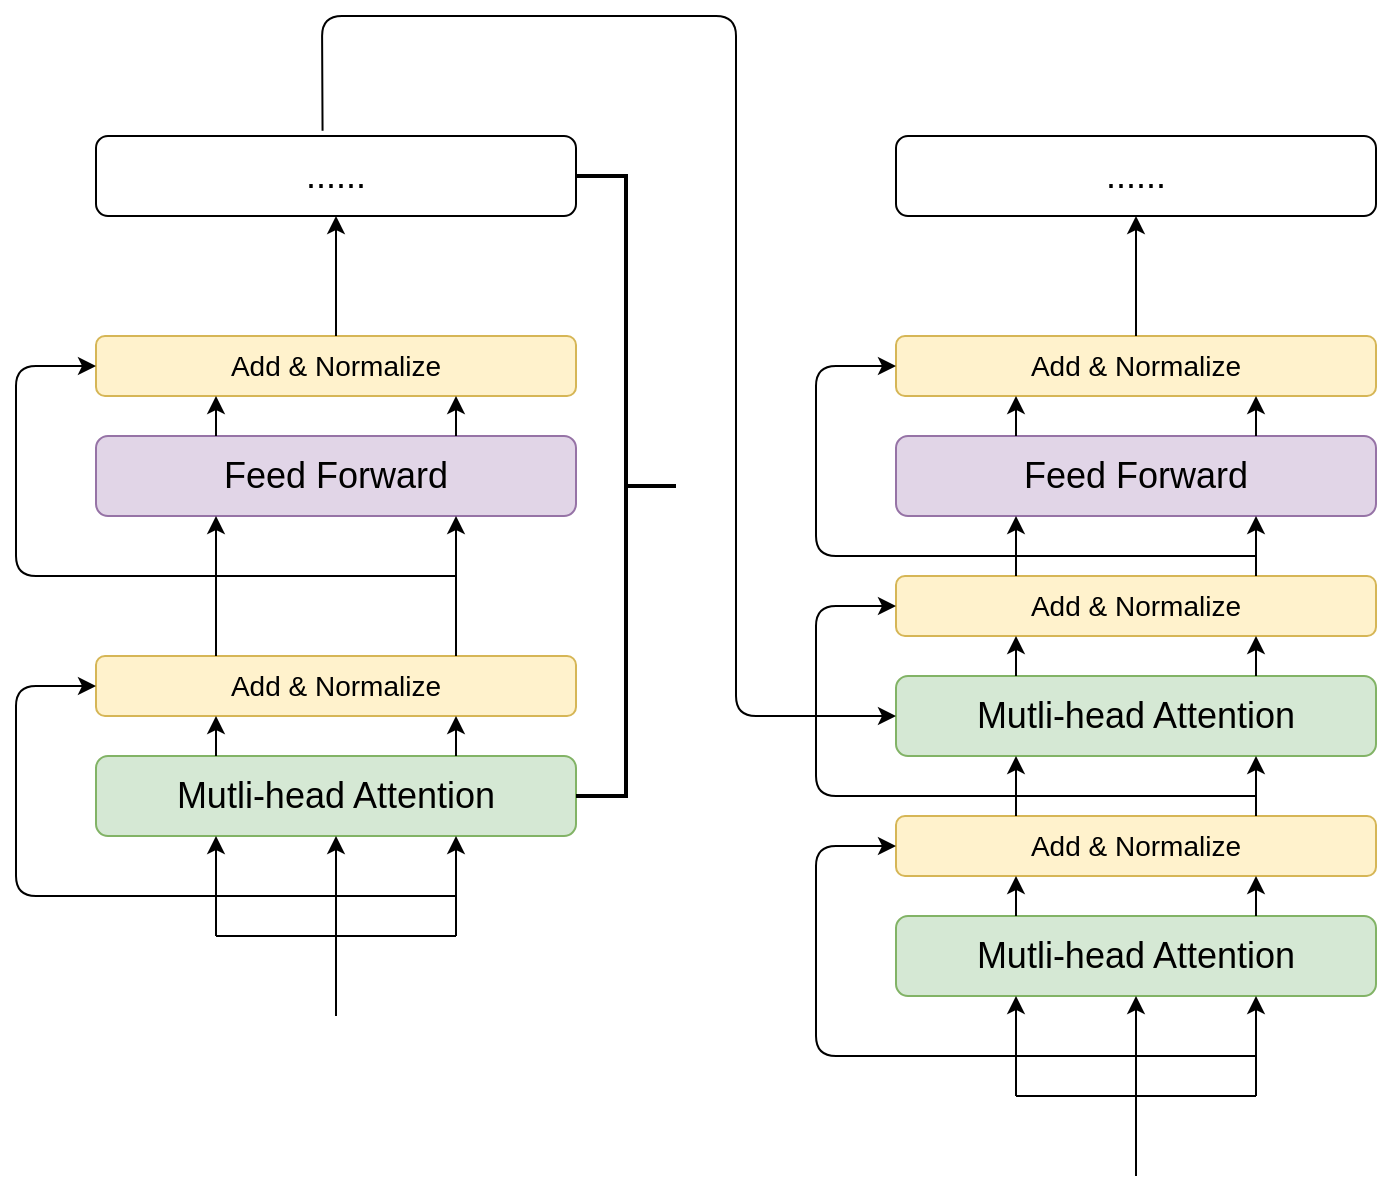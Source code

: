 <mxfile version="14.2.7" type="github">
  <diagram id="uqXQGn0c8_B2Hg9Xkndz" name="Page-1">
    <mxGraphModel dx="1038" dy="548" grid="1" gridSize="10" guides="1" tooltips="1" connect="1" arrows="1" fold="1" page="1" pageScale="1" pageWidth="827" pageHeight="1169" math="0" shadow="0">
      <root>
        <mxCell id="0" />
        <mxCell id="1" parent="0" />
        <mxCell id="0nBrglPBlWi57Pm5X8KZ-2" value="&lt;font style=&quot;font-size: 18px&quot;&gt;Mutli-head Attention&lt;/font&gt;" style="rounded=1;whiteSpace=wrap;html=1;fillColor=#d5e8d4;strokeColor=#82b366;" vertex="1" parent="1">
          <mxGeometry x="80" y="450" width="240" height="40" as="geometry" />
        </mxCell>
        <mxCell id="0nBrglPBlWi57Pm5X8KZ-3" value="&lt;font style=&quot;font-size: 14px&quot;&gt;Add &amp;amp; Normalize&lt;/font&gt;" style="rounded=1;whiteSpace=wrap;html=1;fillColor=#fff2cc;strokeColor=#d6b656;" vertex="1" parent="1">
          <mxGeometry x="80" y="400" width="240" height="30" as="geometry" />
        </mxCell>
        <mxCell id="0nBrglPBlWi57Pm5X8KZ-4" value="&lt;font style=&quot;font-size: 18px&quot;&gt;Feed Forward&lt;/font&gt;" style="rounded=1;whiteSpace=wrap;html=1;fillColor=#e1d5e7;strokeColor=#9673a6;" vertex="1" parent="1">
          <mxGeometry x="80" y="290" width="240" height="40" as="geometry" />
        </mxCell>
        <mxCell id="0nBrglPBlWi57Pm5X8KZ-5" value="&lt;font style=&quot;font-size: 14px&quot;&gt;Add &amp;amp; Normalize&lt;/font&gt;" style="rounded=1;whiteSpace=wrap;html=1;fillColor=#fff2cc;strokeColor=#d6b656;" vertex="1" parent="1">
          <mxGeometry x="80" y="240" width="240" height="30" as="geometry" />
        </mxCell>
        <mxCell id="0nBrglPBlWi57Pm5X8KZ-8" value="" style="endArrow=classic;html=1;entryX=0.25;entryY=1;entryDx=0;entryDy=0;exitX=0.25;exitY=0;exitDx=0;exitDy=0;" edge="1" parent="1" source="0nBrglPBlWi57Pm5X8KZ-2" target="0nBrglPBlWi57Pm5X8KZ-3">
          <mxGeometry width="50" height="50" relative="1" as="geometry">
            <mxPoint x="120" y="480" as="sourcePoint" />
            <mxPoint x="170" y="430" as="targetPoint" />
          </mxGeometry>
        </mxCell>
        <mxCell id="0nBrglPBlWi57Pm5X8KZ-9" value="" style="endArrow=classic;html=1;entryX=0.75;entryY=1;entryDx=0;entryDy=0;exitX=0.75;exitY=0;exitDx=0;exitDy=0;" edge="1" parent="1" source="0nBrglPBlWi57Pm5X8KZ-2" target="0nBrglPBlWi57Pm5X8KZ-3">
          <mxGeometry width="50" height="50" relative="1" as="geometry">
            <mxPoint x="150" y="460" as="sourcePoint" />
            <mxPoint x="150" y="440" as="targetPoint" />
          </mxGeometry>
        </mxCell>
        <mxCell id="0nBrglPBlWi57Pm5X8KZ-10" value="" style="endArrow=classic;html=1;entryX=0.25;entryY=1;entryDx=0;entryDy=0;exitX=0.25;exitY=0;exitDx=0;exitDy=0;" edge="1" parent="1" source="0nBrglPBlWi57Pm5X8KZ-3" target="0nBrglPBlWi57Pm5X8KZ-4">
          <mxGeometry width="50" height="50" relative="1" as="geometry">
            <mxPoint x="390" y="430" as="sourcePoint" />
            <mxPoint x="440" y="380" as="targetPoint" />
          </mxGeometry>
        </mxCell>
        <mxCell id="0nBrglPBlWi57Pm5X8KZ-11" value="" style="endArrow=classic;html=1;entryX=0.75;entryY=1;entryDx=0;entryDy=0;exitX=0.75;exitY=0;exitDx=0;exitDy=0;" edge="1" parent="1" source="0nBrglPBlWi57Pm5X8KZ-3" target="0nBrglPBlWi57Pm5X8KZ-4">
          <mxGeometry width="50" height="50" relative="1" as="geometry">
            <mxPoint x="430" y="400" as="sourcePoint" />
            <mxPoint x="480" y="350" as="targetPoint" />
          </mxGeometry>
        </mxCell>
        <mxCell id="0nBrglPBlWi57Pm5X8KZ-12" value="" style="endArrow=classic;html=1;entryX=0.25;entryY=1;entryDx=0;entryDy=0;exitX=0.25;exitY=0;exitDx=0;exitDy=0;" edge="1" parent="1" source="0nBrglPBlWi57Pm5X8KZ-4" target="0nBrglPBlWi57Pm5X8KZ-5">
          <mxGeometry width="50" height="50" relative="1" as="geometry">
            <mxPoint x="390" y="390" as="sourcePoint" />
            <mxPoint x="440" y="340" as="targetPoint" />
          </mxGeometry>
        </mxCell>
        <mxCell id="0nBrglPBlWi57Pm5X8KZ-13" value="" style="endArrow=classic;html=1;entryX=0.75;entryY=1;entryDx=0;entryDy=0;exitX=0.75;exitY=0;exitDx=0;exitDy=0;" edge="1" parent="1" source="0nBrglPBlWi57Pm5X8KZ-4" target="0nBrglPBlWi57Pm5X8KZ-5">
          <mxGeometry width="50" height="50" relative="1" as="geometry">
            <mxPoint x="390" y="390" as="sourcePoint" />
            <mxPoint x="440" y="340" as="targetPoint" />
          </mxGeometry>
        </mxCell>
        <mxCell id="0nBrglPBlWi57Pm5X8KZ-14" value="&lt;font style=&quot;font-size: 18px&quot;&gt;Mutli-head Attention&lt;/font&gt;" style="rounded=1;whiteSpace=wrap;html=1;fillColor=#d5e8d4;strokeColor=#82b366;" vertex="1" parent="1">
          <mxGeometry x="480" y="530" width="240" height="40" as="geometry" />
        </mxCell>
        <mxCell id="0nBrglPBlWi57Pm5X8KZ-15" value="&lt;font style=&quot;font-size: 14px&quot;&gt;Add &amp;amp; Normalize&lt;/font&gt;" style="rounded=1;whiteSpace=wrap;html=1;fillColor=#fff2cc;strokeColor=#d6b656;" vertex="1" parent="1">
          <mxGeometry x="480" y="480" width="240" height="30" as="geometry" />
        </mxCell>
        <mxCell id="0nBrglPBlWi57Pm5X8KZ-16" value="&lt;font style=&quot;font-size: 18px&quot;&gt;Mutli-head Attention&lt;/font&gt;" style="rounded=1;whiteSpace=wrap;html=1;fillColor=#d5e8d4;strokeColor=#82b366;" vertex="1" parent="1">
          <mxGeometry x="480" y="410" width="240" height="40" as="geometry" />
        </mxCell>
        <mxCell id="0nBrglPBlWi57Pm5X8KZ-17" value="&lt;font style=&quot;font-size: 14px&quot;&gt;Add &amp;amp; Normalize&lt;/font&gt;" style="rounded=1;whiteSpace=wrap;html=1;fillColor=#fff2cc;strokeColor=#d6b656;" vertex="1" parent="1">
          <mxGeometry x="480" y="360" width="240" height="30" as="geometry" />
        </mxCell>
        <mxCell id="0nBrglPBlWi57Pm5X8KZ-18" value="&lt;font style=&quot;font-size: 18px&quot;&gt;Feed Forward&lt;/font&gt;" style="rounded=1;whiteSpace=wrap;html=1;fillColor=#e1d5e7;strokeColor=#9673a6;" vertex="1" parent="1">
          <mxGeometry x="480" y="290" width="240" height="40" as="geometry" />
        </mxCell>
        <mxCell id="0nBrglPBlWi57Pm5X8KZ-19" value="&lt;font style=&quot;font-size: 14px&quot;&gt;Add &amp;amp; Normalize&lt;/font&gt;" style="rounded=1;whiteSpace=wrap;html=1;fillColor=#fff2cc;strokeColor=#d6b656;" vertex="1" parent="1">
          <mxGeometry x="480" y="240" width="240" height="30" as="geometry" />
        </mxCell>
        <mxCell id="0nBrglPBlWi57Pm5X8KZ-20" value="" style="endArrow=classic;html=1;entryX=0.25;entryY=1;entryDx=0;entryDy=0;exitX=0.25;exitY=0;exitDx=0;exitDy=0;" edge="1" parent="1" source="0nBrglPBlWi57Pm5X8KZ-14" target="0nBrglPBlWi57Pm5X8KZ-15">
          <mxGeometry width="50" height="50" relative="1" as="geometry">
            <mxPoint x="390" y="400" as="sourcePoint" />
            <mxPoint x="440" y="350" as="targetPoint" />
          </mxGeometry>
        </mxCell>
        <mxCell id="0nBrglPBlWi57Pm5X8KZ-21" value="" style="endArrow=classic;html=1;entryX=0.75;entryY=1;entryDx=0;entryDy=0;exitX=0.75;exitY=0;exitDx=0;exitDy=0;" edge="1" parent="1" source="0nBrglPBlWi57Pm5X8KZ-14" target="0nBrglPBlWi57Pm5X8KZ-15">
          <mxGeometry width="50" height="50" relative="1" as="geometry">
            <mxPoint x="390" y="400" as="sourcePoint" />
            <mxPoint x="440" y="350" as="targetPoint" />
          </mxGeometry>
        </mxCell>
        <mxCell id="0nBrglPBlWi57Pm5X8KZ-22" value="" style="endArrow=classic;html=1;entryX=0.25;entryY=1;entryDx=0;entryDy=0;exitX=0.25;exitY=0;exitDx=0;exitDy=0;" edge="1" parent="1" source="0nBrglPBlWi57Pm5X8KZ-15" target="0nBrglPBlWi57Pm5X8KZ-16">
          <mxGeometry width="50" height="50" relative="1" as="geometry">
            <mxPoint x="390" y="400" as="sourcePoint" />
            <mxPoint x="440" y="350" as="targetPoint" />
          </mxGeometry>
        </mxCell>
        <mxCell id="0nBrglPBlWi57Pm5X8KZ-23" value="" style="endArrow=classic;html=1;entryX=0.75;entryY=1;entryDx=0;entryDy=0;exitX=0.75;exitY=0;exitDx=0;exitDy=0;" edge="1" parent="1" source="0nBrglPBlWi57Pm5X8KZ-15" target="0nBrglPBlWi57Pm5X8KZ-16">
          <mxGeometry width="50" height="50" relative="1" as="geometry">
            <mxPoint x="390" y="400" as="sourcePoint" />
            <mxPoint x="440" y="350" as="targetPoint" />
          </mxGeometry>
        </mxCell>
        <mxCell id="0nBrglPBlWi57Pm5X8KZ-24" value="" style="endArrow=classic;html=1;entryX=0.25;entryY=1;entryDx=0;entryDy=0;exitX=0.25;exitY=0;exitDx=0;exitDy=0;" edge="1" parent="1" source="0nBrglPBlWi57Pm5X8KZ-16" target="0nBrglPBlWi57Pm5X8KZ-17">
          <mxGeometry width="50" height="50" relative="1" as="geometry">
            <mxPoint x="390" y="400" as="sourcePoint" />
            <mxPoint x="440" y="350" as="targetPoint" />
          </mxGeometry>
        </mxCell>
        <mxCell id="0nBrglPBlWi57Pm5X8KZ-25" value="" style="endArrow=classic;html=1;entryX=0.75;entryY=1;entryDx=0;entryDy=0;exitX=0.75;exitY=0;exitDx=0;exitDy=0;" edge="1" parent="1" source="0nBrglPBlWi57Pm5X8KZ-16" target="0nBrglPBlWi57Pm5X8KZ-17">
          <mxGeometry width="50" height="50" relative="1" as="geometry">
            <mxPoint x="390" y="400" as="sourcePoint" />
            <mxPoint x="440" y="350" as="targetPoint" />
          </mxGeometry>
        </mxCell>
        <mxCell id="0nBrglPBlWi57Pm5X8KZ-26" value="" style="endArrow=classic;html=1;entryX=0.25;entryY=1;entryDx=0;entryDy=0;exitX=0.25;exitY=0;exitDx=0;exitDy=0;" edge="1" parent="1" source="0nBrglPBlWi57Pm5X8KZ-17" target="0nBrglPBlWi57Pm5X8KZ-18">
          <mxGeometry width="50" height="50" relative="1" as="geometry">
            <mxPoint x="390" y="400" as="sourcePoint" />
            <mxPoint x="440" y="350" as="targetPoint" />
          </mxGeometry>
        </mxCell>
        <mxCell id="0nBrglPBlWi57Pm5X8KZ-27" value="" style="endArrow=classic;html=1;entryX=0.75;entryY=1;entryDx=0;entryDy=0;exitX=0.75;exitY=0;exitDx=0;exitDy=0;" edge="1" parent="1" source="0nBrglPBlWi57Pm5X8KZ-17" target="0nBrglPBlWi57Pm5X8KZ-18">
          <mxGeometry width="50" height="50" relative="1" as="geometry">
            <mxPoint x="390" y="400" as="sourcePoint" />
            <mxPoint x="440" y="350" as="targetPoint" />
          </mxGeometry>
        </mxCell>
        <mxCell id="0nBrglPBlWi57Pm5X8KZ-28" value="" style="endArrow=classic;html=1;entryX=0.25;entryY=1;entryDx=0;entryDy=0;exitX=0.25;exitY=0;exitDx=0;exitDy=0;" edge="1" parent="1" source="0nBrglPBlWi57Pm5X8KZ-18" target="0nBrglPBlWi57Pm5X8KZ-19">
          <mxGeometry width="50" height="50" relative="1" as="geometry">
            <mxPoint x="390" y="400" as="sourcePoint" />
            <mxPoint x="440" y="350" as="targetPoint" />
          </mxGeometry>
        </mxCell>
        <mxCell id="0nBrglPBlWi57Pm5X8KZ-29" value="" style="endArrow=classic;html=1;entryX=0.75;entryY=1;entryDx=0;entryDy=0;exitX=0.75;exitY=0;exitDx=0;exitDy=0;" edge="1" parent="1" source="0nBrglPBlWi57Pm5X8KZ-18" target="0nBrglPBlWi57Pm5X8KZ-19">
          <mxGeometry width="50" height="50" relative="1" as="geometry">
            <mxPoint x="390" y="400" as="sourcePoint" />
            <mxPoint x="440" y="350" as="targetPoint" />
          </mxGeometry>
        </mxCell>
        <mxCell id="0nBrglPBlWi57Pm5X8KZ-32" value="" style="endArrow=classic;html=1;fillColor=#000000;entryX=0.25;entryY=1;entryDx=0;entryDy=0;" edge="1" parent="1" target="0nBrglPBlWi57Pm5X8KZ-2">
          <mxGeometry width="50" height="50" relative="1" as="geometry">
            <mxPoint x="140" y="540" as="sourcePoint" />
            <mxPoint x="440" y="450" as="targetPoint" />
          </mxGeometry>
        </mxCell>
        <mxCell id="0nBrglPBlWi57Pm5X8KZ-33" value="" style="endArrow=classic;html=1;fillColor=#000000;entryX=0.5;entryY=1;entryDx=0;entryDy=0;" edge="1" parent="1" target="0nBrglPBlWi57Pm5X8KZ-2">
          <mxGeometry width="50" height="50" relative="1" as="geometry">
            <mxPoint x="200" y="540" as="sourcePoint" />
            <mxPoint x="440" y="450" as="targetPoint" />
          </mxGeometry>
        </mxCell>
        <mxCell id="0nBrglPBlWi57Pm5X8KZ-34" value="" style="endArrow=classic;html=1;fillColor=#000000;entryX=0.75;entryY=1;entryDx=0;entryDy=0;" edge="1" parent="1" target="0nBrglPBlWi57Pm5X8KZ-2">
          <mxGeometry width="50" height="50" relative="1" as="geometry">
            <mxPoint x="260" y="540" as="sourcePoint" />
            <mxPoint x="440" y="450" as="targetPoint" />
          </mxGeometry>
        </mxCell>
        <mxCell id="0nBrglPBlWi57Pm5X8KZ-36" value="" style="endArrow=classic;html=1;fillColor=#000000;entryX=0;entryY=0.5;entryDx=0;entryDy=0;" edge="1" parent="1" target="0nBrglPBlWi57Pm5X8KZ-3">
          <mxGeometry width="50" height="50" relative="1" as="geometry">
            <mxPoint x="260" y="520" as="sourcePoint" />
            <mxPoint x="440" y="450" as="targetPoint" />
            <Array as="points">
              <mxPoint x="40" y="520" />
              <mxPoint x="40" y="415" />
            </Array>
          </mxGeometry>
        </mxCell>
        <mxCell id="0nBrglPBlWi57Pm5X8KZ-37" value="" style="endArrow=classic;html=1;fillColor=#000000;entryX=0;entryY=0.5;entryDx=0;entryDy=0;" edge="1" parent="1" target="0nBrglPBlWi57Pm5X8KZ-5">
          <mxGeometry width="50" height="50" relative="1" as="geometry">
            <mxPoint x="260" y="360" as="sourcePoint" />
            <mxPoint x="440" y="450" as="targetPoint" />
            <Array as="points">
              <mxPoint x="40" y="360" />
              <mxPoint x="40" y="255" />
            </Array>
          </mxGeometry>
        </mxCell>
        <mxCell id="0nBrglPBlWi57Pm5X8KZ-38" value="" style="endArrow=classic;html=1;fillColor=#000000;entryX=0.5;entryY=1;entryDx=0;entryDy=0;" edge="1" parent="1" target="0nBrglPBlWi57Pm5X8KZ-14">
          <mxGeometry width="50" height="50" relative="1" as="geometry">
            <mxPoint x="600" y="620" as="sourcePoint" />
            <mxPoint x="440" y="450" as="targetPoint" />
          </mxGeometry>
        </mxCell>
        <mxCell id="0nBrglPBlWi57Pm5X8KZ-39" value="" style="endArrow=classic;html=1;fillColor=#000000;entryX=0.25;entryY=1;entryDx=0;entryDy=0;" edge="1" parent="1" target="0nBrglPBlWi57Pm5X8KZ-14">
          <mxGeometry width="50" height="50" relative="1" as="geometry">
            <mxPoint x="540" y="620" as="sourcePoint" />
            <mxPoint x="440" y="450" as="targetPoint" />
          </mxGeometry>
        </mxCell>
        <mxCell id="0nBrglPBlWi57Pm5X8KZ-40" value="" style="endArrow=classic;html=1;fillColor=#000000;entryX=0.75;entryY=1;entryDx=0;entryDy=0;" edge="1" parent="1" target="0nBrglPBlWi57Pm5X8KZ-14">
          <mxGeometry width="50" height="50" relative="1" as="geometry">
            <mxPoint x="660" y="620" as="sourcePoint" />
            <mxPoint x="440" y="450" as="targetPoint" />
          </mxGeometry>
        </mxCell>
        <mxCell id="0nBrglPBlWi57Pm5X8KZ-41" value="" style="endArrow=classic;html=1;fillColor=#000000;entryX=0;entryY=0.5;entryDx=0;entryDy=0;" edge="1" parent="1" target="0nBrglPBlWi57Pm5X8KZ-15">
          <mxGeometry width="50" height="50" relative="1" as="geometry">
            <mxPoint x="660" y="600" as="sourcePoint" />
            <mxPoint x="440" y="450" as="targetPoint" />
            <Array as="points">
              <mxPoint x="440" y="600" />
              <mxPoint x="440" y="495" />
            </Array>
          </mxGeometry>
        </mxCell>
        <mxCell id="0nBrglPBlWi57Pm5X8KZ-42" value="" style="endArrow=classic;html=1;fillColor=#000000;entryX=0;entryY=0.5;entryDx=0;entryDy=0;" edge="1" parent="1" target="0nBrglPBlWi57Pm5X8KZ-17">
          <mxGeometry width="50" height="50" relative="1" as="geometry">
            <mxPoint x="660" y="470" as="sourcePoint" />
            <mxPoint x="440" y="450" as="targetPoint" />
            <Array as="points">
              <mxPoint x="440" y="470" />
              <mxPoint x="440" y="375" />
            </Array>
          </mxGeometry>
        </mxCell>
        <mxCell id="0nBrglPBlWi57Pm5X8KZ-43" value="" style="endArrow=classic;html=1;fillColor=#000000;entryX=0;entryY=0.5;entryDx=0;entryDy=0;" edge="1" parent="1" target="0nBrglPBlWi57Pm5X8KZ-19">
          <mxGeometry width="50" height="50" relative="1" as="geometry">
            <mxPoint x="660" y="350" as="sourcePoint" />
            <mxPoint x="440" y="450" as="targetPoint" />
            <Array as="points">
              <mxPoint x="440" y="350" />
              <mxPoint x="440" y="255" />
            </Array>
          </mxGeometry>
        </mxCell>
        <mxCell id="0nBrglPBlWi57Pm5X8KZ-44" value="&lt;font style=&quot;font-size: 18px&quot;&gt;......&lt;/font&gt;" style="rounded=1;whiteSpace=wrap;html=1;" vertex="1" parent="1">
          <mxGeometry x="80" y="140" width="240" height="40" as="geometry" />
        </mxCell>
        <mxCell id="0nBrglPBlWi57Pm5X8KZ-47" value="&lt;font style=&quot;font-size: 18px&quot;&gt;......&lt;/font&gt;" style="rounded=1;whiteSpace=wrap;html=1;" vertex="1" parent="1">
          <mxGeometry x="480" y="140" width="240" height="40" as="geometry" />
        </mxCell>
        <mxCell id="0nBrglPBlWi57Pm5X8KZ-50" value="" style="endArrow=none;html=1;fillColor=#000000;" edge="1" parent="1">
          <mxGeometry width="50" height="50" relative="1" as="geometry">
            <mxPoint x="140" y="540" as="sourcePoint" />
            <mxPoint x="260" y="540" as="targetPoint" />
          </mxGeometry>
        </mxCell>
        <mxCell id="0nBrglPBlWi57Pm5X8KZ-51" value="" style="endArrow=none;html=1;fillColor=#000000;" edge="1" parent="1">
          <mxGeometry width="50" height="50" relative="1" as="geometry">
            <mxPoint x="200" y="580" as="sourcePoint" />
            <mxPoint x="200" y="540" as="targetPoint" />
          </mxGeometry>
        </mxCell>
        <mxCell id="0nBrglPBlWi57Pm5X8KZ-52" value="" style="endArrow=none;html=1;fillColor=#000000;" edge="1" parent="1">
          <mxGeometry width="50" height="50" relative="1" as="geometry">
            <mxPoint x="540" y="620" as="sourcePoint" />
            <mxPoint x="660" y="620" as="targetPoint" />
          </mxGeometry>
        </mxCell>
        <mxCell id="0nBrglPBlWi57Pm5X8KZ-53" value="" style="endArrow=none;html=1;fillColor=#000000;" edge="1" parent="1">
          <mxGeometry width="50" height="50" relative="1" as="geometry">
            <mxPoint x="600" y="660" as="sourcePoint" />
            <mxPoint x="600" y="620" as="targetPoint" />
          </mxGeometry>
        </mxCell>
        <mxCell id="0nBrglPBlWi57Pm5X8KZ-54" value="" style="endArrow=classic;html=1;fillColor=#000000;entryX=0.5;entryY=1;entryDx=0;entryDy=0;" edge="1" parent="1" source="0nBrglPBlWi57Pm5X8KZ-5" target="0nBrglPBlWi57Pm5X8KZ-44">
          <mxGeometry width="50" height="50" relative="1" as="geometry">
            <mxPoint x="390" y="390" as="sourcePoint" />
            <mxPoint x="440" y="340" as="targetPoint" />
          </mxGeometry>
        </mxCell>
        <mxCell id="0nBrglPBlWi57Pm5X8KZ-55" value="" style="endArrow=classic;html=1;fillColor=#000000;entryX=0.5;entryY=1;entryDx=0;entryDy=0;" edge="1" parent="1" source="0nBrglPBlWi57Pm5X8KZ-19" target="0nBrglPBlWi57Pm5X8KZ-47">
          <mxGeometry width="50" height="50" relative="1" as="geometry">
            <mxPoint x="390" y="390" as="sourcePoint" />
            <mxPoint x="440" y="340" as="targetPoint" />
          </mxGeometry>
        </mxCell>
        <mxCell id="0nBrglPBlWi57Pm5X8KZ-56" value="" style="endArrow=classic;html=1;fillColor=#000000;exitX=0.472;exitY=-0.065;exitDx=0;exitDy=0;exitPerimeter=0;entryX=0;entryY=0.5;entryDx=0;entryDy=0;" edge="1" parent="1" source="0nBrglPBlWi57Pm5X8KZ-44" target="0nBrglPBlWi57Pm5X8KZ-16">
          <mxGeometry width="50" height="50" relative="1" as="geometry">
            <mxPoint x="390" y="390" as="sourcePoint" />
            <mxPoint x="440" y="340" as="targetPoint" />
            <Array as="points">
              <mxPoint x="193" y="80" />
              <mxPoint x="400" y="80" />
              <mxPoint x="400" y="430" />
            </Array>
          </mxGeometry>
        </mxCell>
        <mxCell id="0nBrglPBlWi57Pm5X8KZ-57" value="" style="strokeWidth=2;html=1;shape=mxgraph.flowchart.annotation_2;align=left;labelPosition=right;pointerEvents=1;rotation=-180;" vertex="1" parent="1">
          <mxGeometry x="320" y="160" width="50" height="310" as="geometry" />
        </mxCell>
      </root>
    </mxGraphModel>
  </diagram>
</mxfile>
